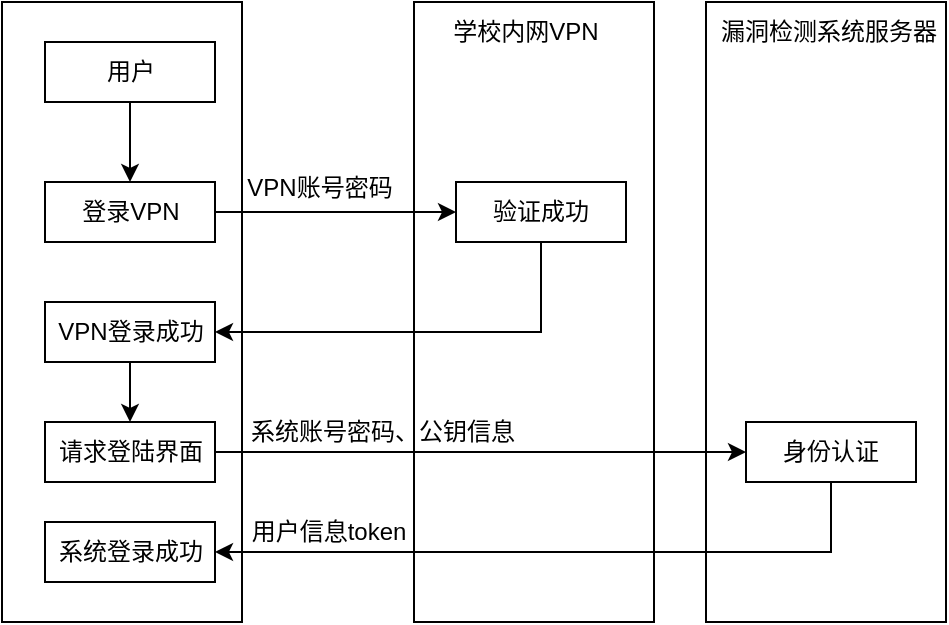 <mxfile version="20.8.17" type="github">
  <diagram name="第 1 页" id="U7nzVmlOmT9U_pLwt-ys">
    <mxGraphModel dx="720" dy="437" grid="1" gridSize="10" guides="1" tooltips="1" connect="1" arrows="1" fold="1" page="1" pageScale="1" pageWidth="827" pageHeight="1169" math="0" shadow="0">
      <root>
        <mxCell id="0" />
        <mxCell id="1" parent="0" />
        <mxCell id="1q7jzdVDW4Sem3Bj1qbZ-35" value="" style="rounded=0;whiteSpace=wrap;html=1;" vertex="1" parent="1">
          <mxGeometry x="79" y="450" width="120" height="310" as="geometry" />
        </mxCell>
        <mxCell id="1q7jzdVDW4Sem3Bj1qbZ-36" value="" style="rounded=0;whiteSpace=wrap;html=1;" vertex="1" parent="1">
          <mxGeometry x="431" y="450" width="120" height="310" as="geometry" />
        </mxCell>
        <mxCell id="1q7jzdVDW4Sem3Bj1qbZ-37" value="" style="rounded=0;whiteSpace=wrap;html=1;" vertex="1" parent="1">
          <mxGeometry x="285" y="450" width="120" height="310" as="geometry" />
        </mxCell>
        <mxCell id="1q7jzdVDW4Sem3Bj1qbZ-39" value="漏洞检测系统服务器" style="text;html=1;strokeColor=none;fillColor=none;align=center;verticalAlign=middle;whiteSpace=wrap;rounded=0;" vertex="1" parent="1">
          <mxGeometry x="434" y="450" width="117" height="30" as="geometry" />
        </mxCell>
        <mxCell id="1q7jzdVDW4Sem3Bj1qbZ-40" value="学校内网VPN" style="text;html=1;strokeColor=none;fillColor=none;align=center;verticalAlign=middle;whiteSpace=wrap;rounded=0;" vertex="1" parent="1">
          <mxGeometry x="291" y="450" width="100" height="30" as="geometry" />
        </mxCell>
        <mxCell id="1q7jzdVDW4Sem3Bj1qbZ-59" style="edgeStyle=orthogonalEdgeStyle;rounded=0;orthogonalLoop=1;jettySize=auto;html=1;exitX=0.5;exitY=1;exitDx=0;exitDy=0;" edge="1" parent="1" source="1q7jzdVDW4Sem3Bj1qbZ-43" target="1q7jzdVDW4Sem3Bj1qbZ-52">
          <mxGeometry relative="1" as="geometry" />
        </mxCell>
        <mxCell id="1q7jzdVDW4Sem3Bj1qbZ-43" value="用户" style="rounded=0;whiteSpace=wrap;html=1;" vertex="1" parent="1">
          <mxGeometry x="100.5" y="470" width="85" height="30" as="geometry" />
        </mxCell>
        <mxCell id="1q7jzdVDW4Sem3Bj1qbZ-62" style="edgeStyle=orthogonalEdgeStyle;rounded=0;orthogonalLoop=1;jettySize=auto;html=1;exitX=0.5;exitY=1;exitDx=0;exitDy=0;entryX=1;entryY=0.5;entryDx=0;entryDy=0;" edge="1" parent="1" source="1q7jzdVDW4Sem3Bj1qbZ-50" target="1q7jzdVDW4Sem3Bj1qbZ-61">
          <mxGeometry relative="1" as="geometry" />
        </mxCell>
        <mxCell id="1q7jzdVDW4Sem3Bj1qbZ-50" value="验证成功" style="rounded=0;whiteSpace=wrap;html=1;" vertex="1" parent="1">
          <mxGeometry x="306" y="540" width="85" height="30" as="geometry" />
        </mxCell>
        <mxCell id="1q7jzdVDW4Sem3Bj1qbZ-51" style="edgeStyle=orthogonalEdgeStyle;rounded=0;orthogonalLoop=1;jettySize=auto;html=1;exitX=1;exitY=0.5;exitDx=0;exitDy=0;entryX=0;entryY=0.5;entryDx=0;entryDy=0;" edge="1" parent="1" source="1q7jzdVDW4Sem3Bj1qbZ-52" target="1q7jzdVDW4Sem3Bj1qbZ-50">
          <mxGeometry relative="1" as="geometry" />
        </mxCell>
        <mxCell id="1q7jzdVDW4Sem3Bj1qbZ-52" value="登录VPN" style="rounded=0;whiteSpace=wrap;html=1;" vertex="1" parent="1">
          <mxGeometry x="100.5" y="540" width="85" height="30" as="geometry" />
        </mxCell>
        <mxCell id="1q7jzdVDW4Sem3Bj1qbZ-53" value="VPN账号密码" style="text;html=1;strokeColor=none;fillColor=none;align=center;verticalAlign=middle;whiteSpace=wrap;rounded=0;" vertex="1" parent="1">
          <mxGeometry x="198" y="528" width="80" height="30" as="geometry" />
        </mxCell>
        <mxCell id="1q7jzdVDW4Sem3Bj1qbZ-65" style="edgeStyle=orthogonalEdgeStyle;rounded=0;orthogonalLoop=1;jettySize=auto;html=1;exitX=0.5;exitY=1;exitDx=0;exitDy=0;entryX=0.5;entryY=0;entryDx=0;entryDy=0;" edge="1" parent="1" source="1q7jzdVDW4Sem3Bj1qbZ-61" target="1q7jzdVDW4Sem3Bj1qbZ-63">
          <mxGeometry relative="1" as="geometry" />
        </mxCell>
        <mxCell id="1q7jzdVDW4Sem3Bj1qbZ-61" value="VPN登录成功" style="rounded=0;whiteSpace=wrap;html=1;" vertex="1" parent="1">
          <mxGeometry x="100.5" y="600" width="85" height="30" as="geometry" />
        </mxCell>
        <mxCell id="1q7jzdVDW4Sem3Bj1qbZ-67" style="edgeStyle=orthogonalEdgeStyle;rounded=0;orthogonalLoop=1;jettySize=auto;html=1;exitX=1;exitY=0.5;exitDx=0;exitDy=0;entryX=0;entryY=0.5;entryDx=0;entryDy=0;" edge="1" parent="1" source="1q7jzdVDW4Sem3Bj1qbZ-63" target="1q7jzdVDW4Sem3Bj1qbZ-66">
          <mxGeometry relative="1" as="geometry" />
        </mxCell>
        <mxCell id="1q7jzdVDW4Sem3Bj1qbZ-63" value="请求登陆界面" style="rounded=0;whiteSpace=wrap;html=1;" vertex="1" parent="1">
          <mxGeometry x="100.5" y="660" width="85" height="30" as="geometry" />
        </mxCell>
        <mxCell id="1q7jzdVDW4Sem3Bj1qbZ-70" style="edgeStyle=orthogonalEdgeStyle;rounded=0;orthogonalLoop=1;jettySize=auto;html=1;exitX=0.5;exitY=1;exitDx=0;exitDy=0;entryX=1;entryY=0.5;entryDx=0;entryDy=0;" edge="1" parent="1" source="1q7jzdVDW4Sem3Bj1qbZ-66" target="1q7jzdVDW4Sem3Bj1qbZ-69">
          <mxGeometry relative="1" as="geometry" />
        </mxCell>
        <mxCell id="1q7jzdVDW4Sem3Bj1qbZ-66" value="身份认证" style="rounded=0;whiteSpace=wrap;html=1;" vertex="1" parent="1">
          <mxGeometry x="451" y="660" width="85" height="30" as="geometry" />
        </mxCell>
        <mxCell id="1q7jzdVDW4Sem3Bj1qbZ-68" value="系统账号密码、公钥信息" style="text;html=1;strokeColor=none;fillColor=none;align=center;verticalAlign=middle;whiteSpace=wrap;rounded=0;" vertex="1" parent="1">
          <mxGeometry x="189" y="650" width="161" height="30" as="geometry" />
        </mxCell>
        <mxCell id="1q7jzdVDW4Sem3Bj1qbZ-69" value="系统登录成功" style="rounded=0;whiteSpace=wrap;html=1;" vertex="1" parent="1">
          <mxGeometry x="100.5" y="710" width="85" height="30" as="geometry" />
        </mxCell>
        <mxCell id="1q7jzdVDW4Sem3Bj1qbZ-71" value="用户信息token" style="text;html=1;strokeColor=none;fillColor=none;align=center;verticalAlign=middle;whiteSpace=wrap;rounded=0;" vertex="1" parent="1">
          <mxGeometry x="194" y="700" width="97" height="30" as="geometry" />
        </mxCell>
      </root>
    </mxGraphModel>
  </diagram>
</mxfile>
